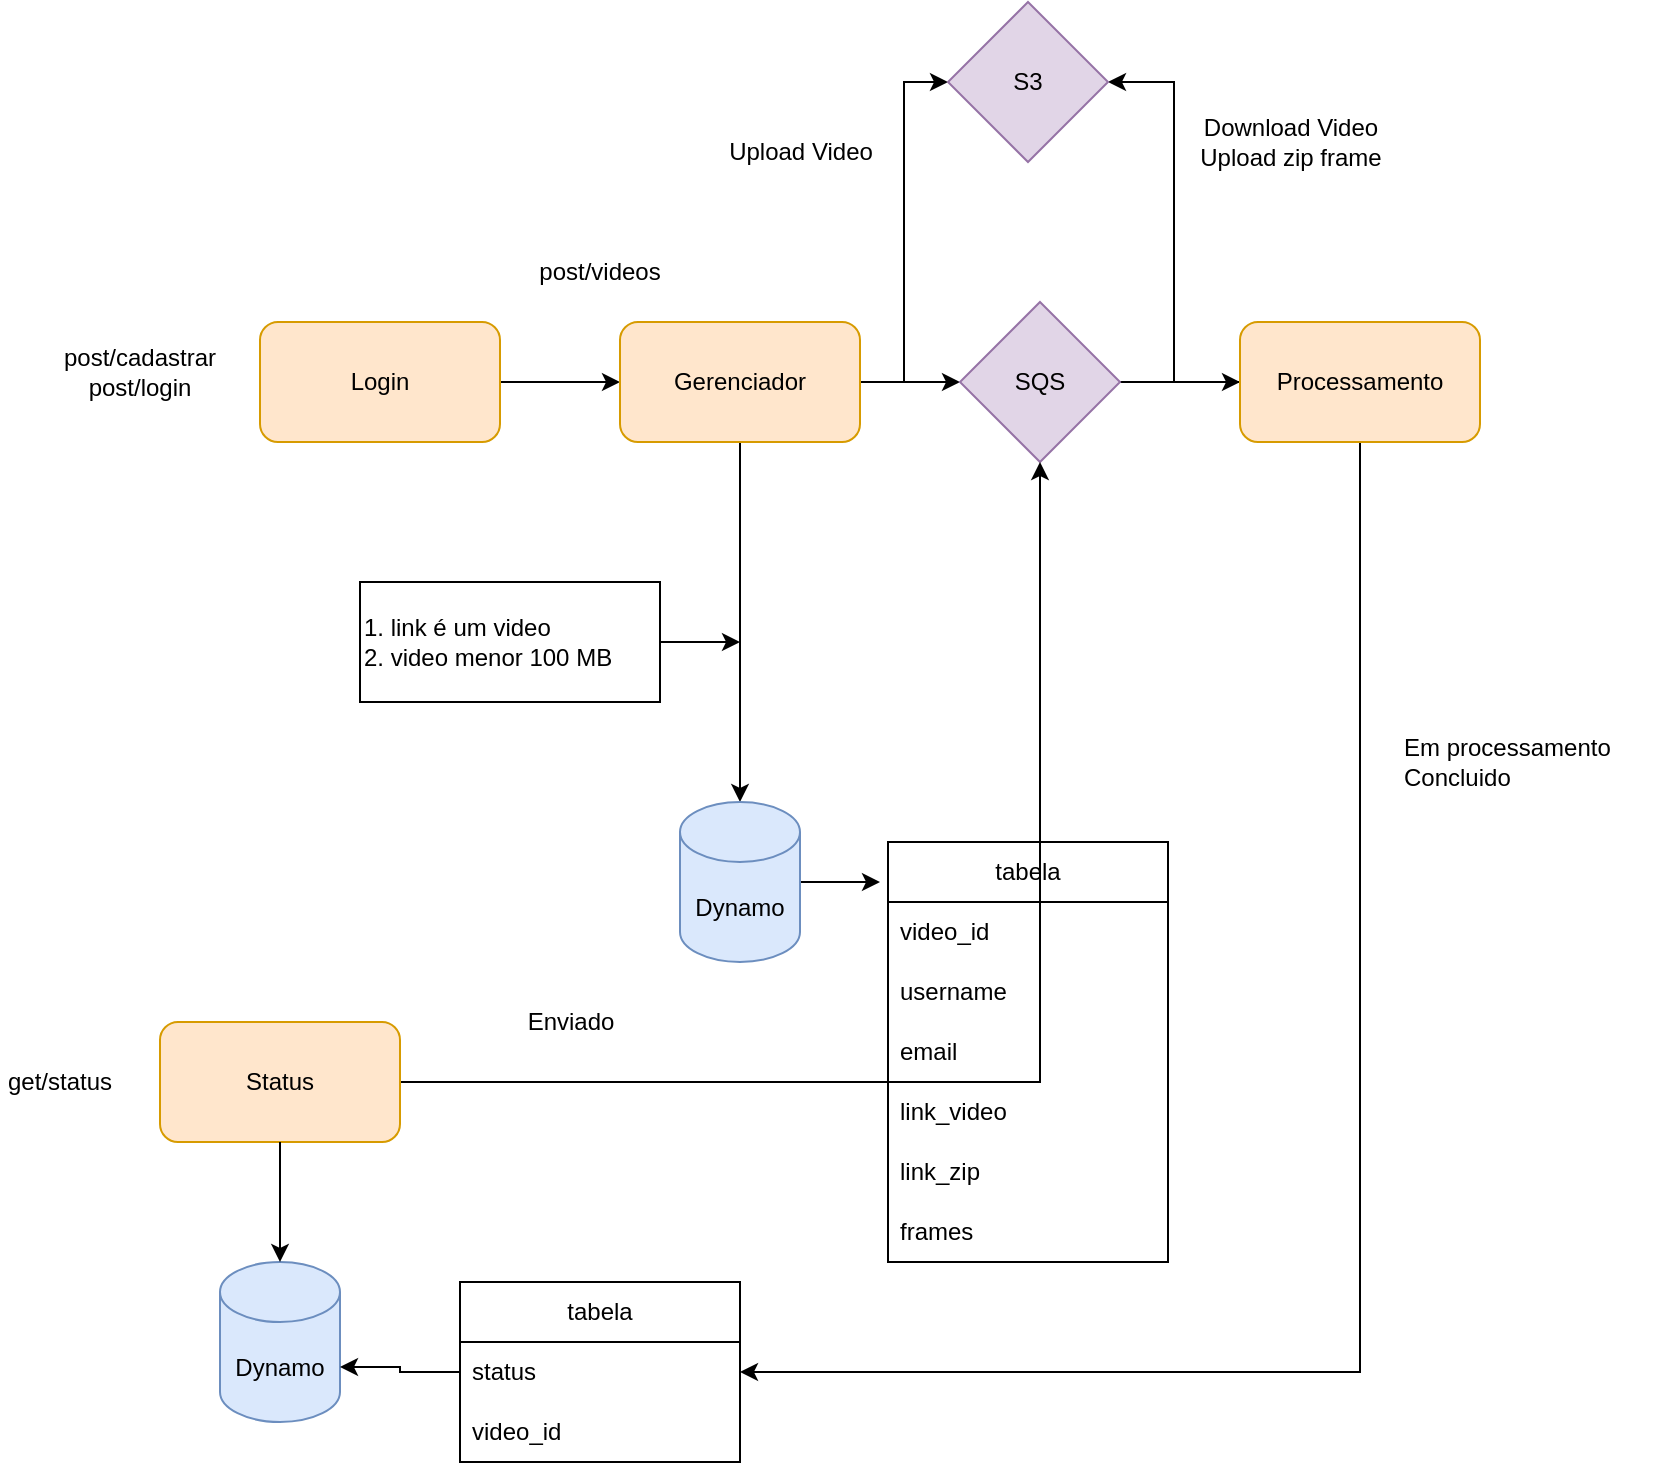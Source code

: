 <mxfile version="26.0.5" pages="2">
  <diagram name="Página-1" id="hU2aimg-9VWf2q05FNCF">
    <mxGraphModel dx="2876" dy="1103" grid="1" gridSize="10" guides="1" tooltips="1" connect="1" arrows="1" fold="1" page="1" pageScale="1" pageWidth="827" pageHeight="1169" math="0" shadow="0">
      <root>
        <mxCell id="0" />
        <mxCell id="1" parent="0" />
        <mxCell id="t2qcVbbOES4YKxxobR3s-5" style="edgeStyle=orthogonalEdgeStyle;rounded=0;orthogonalLoop=1;jettySize=auto;html=1;entryX=0;entryY=0.5;entryDx=0;entryDy=0;" edge="1" parent="1" source="t2qcVbbOES4YKxxobR3s-1" target="t2qcVbbOES4YKxxobR3s-3">
          <mxGeometry relative="1" as="geometry" />
        </mxCell>
        <mxCell id="t2qcVbbOES4YKxxobR3s-1" value="Login" style="rounded=1;whiteSpace=wrap;html=1;fillColor=#ffe6cc;strokeColor=#d79b00;" vertex="1" parent="1">
          <mxGeometry x="100" y="220" width="120" height="60" as="geometry" />
        </mxCell>
        <mxCell id="t2qcVbbOES4YKxxobR3s-8" style="edgeStyle=orthogonalEdgeStyle;rounded=0;orthogonalLoop=1;jettySize=auto;html=1;" edge="1" parent="1" source="t2qcVbbOES4YKxxobR3s-3" target="t2qcVbbOES4YKxxobR3s-7">
          <mxGeometry relative="1" as="geometry" />
        </mxCell>
        <mxCell id="t2qcVbbOES4YKxxobR3s-10" style="edgeStyle=orthogonalEdgeStyle;rounded=0;orthogonalLoop=1;jettySize=auto;html=1;" edge="1" parent="1" source="t2qcVbbOES4YKxxobR3s-3" target="t2qcVbbOES4YKxxobR3s-9">
          <mxGeometry relative="1" as="geometry" />
        </mxCell>
        <mxCell id="t2qcVbbOES4YKxxobR3s-32" style="edgeStyle=orthogonalEdgeStyle;rounded=0;orthogonalLoop=1;jettySize=auto;html=1;entryX=0;entryY=0.5;entryDx=0;entryDy=0;" edge="1" parent="1" source="t2qcVbbOES4YKxxobR3s-3" target="t2qcVbbOES4YKxxobR3s-31">
          <mxGeometry relative="1" as="geometry" />
        </mxCell>
        <mxCell id="t2qcVbbOES4YKxxobR3s-3" value="Gerenciador" style="rounded=1;whiteSpace=wrap;html=1;fillColor=#ffe6cc;strokeColor=#d79b00;" vertex="1" parent="1">
          <mxGeometry x="280" y="220" width="120" height="60" as="geometry" />
        </mxCell>
        <mxCell id="t2qcVbbOES4YKxxobR3s-12" style="edgeStyle=orthogonalEdgeStyle;rounded=0;orthogonalLoop=1;jettySize=auto;html=1;entryX=0;entryY=0.5;entryDx=0;entryDy=0;" edge="1" parent="1" source="t2qcVbbOES4YKxxobR3s-7" target="t2qcVbbOES4YKxxobR3s-11">
          <mxGeometry relative="1" as="geometry" />
        </mxCell>
        <mxCell id="t2qcVbbOES4YKxxobR3s-7" value="SQS" style="rhombus;whiteSpace=wrap;html=1;fillColor=#e1d5e7;strokeColor=#9673a6;" vertex="1" parent="1">
          <mxGeometry x="450" y="210" width="80" height="80" as="geometry" />
        </mxCell>
        <mxCell id="t2qcVbbOES4YKxxobR3s-21" style="edgeStyle=orthogonalEdgeStyle;rounded=0;orthogonalLoop=1;jettySize=auto;html=1;" edge="1" parent="1" source="t2qcVbbOES4YKxxobR3s-9">
          <mxGeometry relative="1" as="geometry">
            <mxPoint x="410" y="500" as="targetPoint" />
          </mxGeometry>
        </mxCell>
        <mxCell id="t2qcVbbOES4YKxxobR3s-9" value="Dynamo" style="shape=cylinder3;whiteSpace=wrap;html=1;boundedLbl=1;backgroundOutline=1;size=15;fillColor=#dae8fc;strokeColor=#6c8ebf;" vertex="1" parent="1">
          <mxGeometry x="310" y="460" width="60" height="80" as="geometry" />
        </mxCell>
        <mxCell id="t2qcVbbOES4YKxxobR3s-33" style="edgeStyle=orthogonalEdgeStyle;rounded=0;orthogonalLoop=1;jettySize=auto;html=1;entryX=1;entryY=0.5;entryDx=0;entryDy=0;" edge="1" parent="1" source="t2qcVbbOES4YKxxobR3s-11" target="t2qcVbbOES4YKxxobR3s-31">
          <mxGeometry relative="1" as="geometry" />
        </mxCell>
        <mxCell id="CV2A9cwcSqJiaul9DYLn-16" style="edgeStyle=orthogonalEdgeStyle;rounded=0;orthogonalLoop=1;jettySize=auto;html=1;" edge="1" parent="1" source="t2qcVbbOES4YKxxobR3s-11" target="CV2A9cwcSqJiaul9DYLn-13">
          <mxGeometry relative="1" as="geometry" />
        </mxCell>
        <mxCell id="t2qcVbbOES4YKxxobR3s-11" value="Processamento" style="rounded=1;whiteSpace=wrap;html=1;fillColor=#ffe6cc;strokeColor=#d79b00;" vertex="1" parent="1">
          <mxGeometry x="590" y="220" width="120" height="60" as="geometry" />
        </mxCell>
        <mxCell id="t2qcVbbOES4YKxxobR3s-13" value="tabela" style="swimlane;fontStyle=0;childLayout=stackLayout;horizontal=1;startSize=30;horizontalStack=0;resizeParent=1;resizeParentMax=0;resizeLast=0;collapsible=1;marginBottom=0;whiteSpace=wrap;html=1;" vertex="1" parent="1">
          <mxGeometry x="414" y="480" width="140" height="210" as="geometry" />
        </mxCell>
        <mxCell id="t2qcVbbOES4YKxxobR3s-25" value="video_id" style="text;strokeColor=none;fillColor=none;align=left;verticalAlign=middle;spacingLeft=4;spacingRight=4;overflow=hidden;points=[[0,0.5],[1,0.5]];portConstraint=eastwest;rotatable=0;whiteSpace=wrap;html=1;" vertex="1" parent="t2qcVbbOES4YKxxobR3s-13">
          <mxGeometry y="30" width="140" height="30" as="geometry" />
        </mxCell>
        <mxCell id="t2qcVbbOES4YKxxobR3s-16" value="username" style="text;strokeColor=none;fillColor=none;align=left;verticalAlign=middle;spacingLeft=4;spacingRight=4;overflow=hidden;points=[[0,0.5],[1,0.5]];portConstraint=eastwest;rotatable=0;whiteSpace=wrap;html=1;" vertex="1" parent="t2qcVbbOES4YKxxobR3s-13">
          <mxGeometry y="60" width="140" height="30" as="geometry" />
        </mxCell>
        <mxCell id="t2qcVbbOES4YKxxobR3s-14" value="email" style="text;strokeColor=none;fillColor=none;align=left;verticalAlign=middle;spacingLeft=4;spacingRight=4;overflow=hidden;points=[[0,0.5],[1,0.5]];portConstraint=eastwest;rotatable=0;whiteSpace=wrap;html=1;" vertex="1" parent="t2qcVbbOES4YKxxobR3s-13">
          <mxGeometry y="90" width="140" height="30" as="geometry" />
        </mxCell>
        <mxCell id="t2qcVbbOES4YKxxobR3s-15" value="link_video" style="text;strokeColor=none;fillColor=none;align=left;verticalAlign=middle;spacingLeft=4;spacingRight=4;overflow=hidden;points=[[0,0.5],[1,0.5]];portConstraint=eastwest;rotatable=0;whiteSpace=wrap;html=1;" vertex="1" parent="t2qcVbbOES4YKxxobR3s-13">
          <mxGeometry y="120" width="140" height="30" as="geometry" />
        </mxCell>
        <mxCell id="CV2A9cwcSqJiaul9DYLn-1" value="link_zip" style="text;strokeColor=none;fillColor=none;align=left;verticalAlign=middle;spacingLeft=4;spacingRight=4;overflow=hidden;points=[[0,0.5],[1,0.5]];portConstraint=eastwest;rotatable=0;whiteSpace=wrap;html=1;" vertex="1" parent="t2qcVbbOES4YKxxobR3s-13">
          <mxGeometry y="150" width="140" height="30" as="geometry" />
        </mxCell>
        <mxCell id="t2qcVbbOES4YKxxobR3s-24" value="frames" style="text;strokeColor=none;fillColor=none;align=left;verticalAlign=middle;spacingLeft=4;spacingRight=4;overflow=hidden;points=[[0,0.5],[1,0.5]];portConstraint=eastwest;rotatable=0;whiteSpace=wrap;html=1;" vertex="1" parent="t2qcVbbOES4YKxxobR3s-13">
          <mxGeometry y="180" width="140" height="30" as="geometry" />
        </mxCell>
        <mxCell id="t2qcVbbOES4YKxxobR3s-29" style="edgeStyle=orthogonalEdgeStyle;rounded=0;orthogonalLoop=1;jettySize=auto;html=1;" edge="1" parent="1" source="t2qcVbbOES4YKxxobR3s-28">
          <mxGeometry relative="1" as="geometry">
            <mxPoint x="340" y="380" as="targetPoint" />
          </mxGeometry>
        </mxCell>
        <mxCell id="t2qcVbbOES4YKxxobR3s-28" value="1. link é um video&lt;div&gt;2. video menor 100 MB&lt;/div&gt;" style="rounded=0;whiteSpace=wrap;html=1;align=left;" vertex="1" parent="1">
          <mxGeometry x="150" y="350" width="150" height="60" as="geometry" />
        </mxCell>
        <mxCell id="t2qcVbbOES4YKxxobR3s-31" value="S3" style="rhombus;whiteSpace=wrap;html=1;fillColor=#e1d5e7;strokeColor=#9673a6;" vertex="1" parent="1">
          <mxGeometry x="444" y="60" width="80" height="80" as="geometry" />
        </mxCell>
        <mxCell id="t2qcVbbOES4YKxxobR3s-34" value="Upload Video" style="text;html=1;align=center;verticalAlign=middle;resizable=0;points=[];autosize=1;strokeColor=none;fillColor=none;" vertex="1" parent="1">
          <mxGeometry x="320" y="120" width="100" height="30" as="geometry" />
        </mxCell>
        <mxCell id="t2qcVbbOES4YKxxobR3s-35" value="Download Video&lt;div&gt;Upload zip frame&lt;/div&gt;" style="text;html=1;align=center;verticalAlign=middle;resizable=0;points=[];autosize=1;strokeColor=none;fillColor=none;" vertex="1" parent="1">
          <mxGeometry x="560" y="110" width="110" height="40" as="geometry" />
        </mxCell>
        <mxCell id="CV2A9cwcSqJiaul9DYLn-25" style="edgeStyle=orthogonalEdgeStyle;rounded=0;orthogonalLoop=1;jettySize=auto;html=1;" edge="1" parent="1" source="CV2A9cwcSqJiaul9DYLn-2" target="t2qcVbbOES4YKxxobR3s-7">
          <mxGeometry relative="1" as="geometry">
            <Array as="points">
              <mxPoint x="490" y="600" />
            </Array>
          </mxGeometry>
        </mxCell>
        <mxCell id="CV2A9cwcSqJiaul9DYLn-2" value="Status" style="rounded=1;whiteSpace=wrap;html=1;fillColor=#ffe6cc;strokeColor=#d79b00;" vertex="1" parent="1">
          <mxGeometry x="50" y="570" width="120" height="60" as="geometry" />
        </mxCell>
        <mxCell id="CV2A9cwcSqJiaul9DYLn-4" value="Dynamo" style="shape=cylinder3;whiteSpace=wrap;html=1;boundedLbl=1;backgroundOutline=1;size=15;fillColor=#dae8fc;strokeColor=#6c8ebf;" vertex="1" parent="1">
          <mxGeometry x="80" y="690" width="60" height="80" as="geometry" />
        </mxCell>
        <mxCell id="CV2A9cwcSqJiaul9DYLn-5" style="edgeStyle=orthogonalEdgeStyle;rounded=0;orthogonalLoop=1;jettySize=auto;html=1;entryX=0.5;entryY=0;entryDx=0;entryDy=0;entryPerimeter=0;" edge="1" parent="1" source="CV2A9cwcSqJiaul9DYLn-2" target="CV2A9cwcSqJiaul9DYLn-4">
          <mxGeometry relative="1" as="geometry" />
        </mxCell>
        <mxCell id="CV2A9cwcSqJiaul9DYLn-6" value="tabela" style="swimlane;fontStyle=0;childLayout=stackLayout;horizontal=1;startSize=30;horizontalStack=0;resizeParent=1;resizeParentMax=0;resizeLast=0;collapsible=1;marginBottom=0;whiteSpace=wrap;html=1;" vertex="1" parent="1">
          <mxGeometry x="200" y="700" width="140" height="90" as="geometry" />
        </mxCell>
        <mxCell id="CV2A9cwcSqJiaul9DYLn-13" value="status" style="text;strokeColor=none;fillColor=none;align=left;verticalAlign=middle;spacingLeft=4;spacingRight=4;overflow=hidden;points=[[0,0.5],[1,0.5]];portConstraint=eastwest;rotatable=0;whiteSpace=wrap;html=1;" vertex="1" parent="CV2A9cwcSqJiaul9DYLn-6">
          <mxGeometry y="30" width="140" height="30" as="geometry" />
        </mxCell>
        <mxCell id="CV2A9cwcSqJiaul9DYLn-7" value="video_id" style="text;strokeColor=none;fillColor=none;align=left;verticalAlign=middle;spacingLeft=4;spacingRight=4;overflow=hidden;points=[[0,0.5],[1,0.5]];portConstraint=eastwest;rotatable=0;whiteSpace=wrap;html=1;" vertex="1" parent="CV2A9cwcSqJiaul9DYLn-6">
          <mxGeometry y="60" width="140" height="30" as="geometry" />
        </mxCell>
        <mxCell id="CV2A9cwcSqJiaul9DYLn-17" value="Em processamento&lt;div&gt;Concluido&lt;/div&gt;" style="text;html=1;align=left;verticalAlign=middle;resizable=0;points=[];autosize=1;strokeColor=none;fillColor=none;" vertex="1" parent="1">
          <mxGeometry x="670" y="420" width="130" height="40" as="geometry" />
        </mxCell>
        <mxCell id="CV2A9cwcSqJiaul9DYLn-19" value="Enviado" style="text;html=1;align=center;verticalAlign=middle;resizable=0;points=[];autosize=1;strokeColor=none;fillColor=none;" vertex="1" parent="1">
          <mxGeometry x="220" y="555" width="70" height="30" as="geometry" />
        </mxCell>
        <mxCell id="CV2A9cwcSqJiaul9DYLn-20" value="post/cadastrar&lt;div&gt;post/login&lt;/div&gt;" style="text;html=1;align=center;verticalAlign=middle;whiteSpace=wrap;rounded=0;" vertex="1" parent="1">
          <mxGeometry x="10" y="230" width="60" height="30" as="geometry" />
        </mxCell>
        <mxCell id="CV2A9cwcSqJiaul9DYLn-21" value="get/status" style="text;html=1;align=center;verticalAlign=middle;whiteSpace=wrap;rounded=0;" vertex="1" parent="1">
          <mxGeometry x="-30" y="585" width="60" height="30" as="geometry" />
        </mxCell>
        <mxCell id="CV2A9cwcSqJiaul9DYLn-22" value="post/videos" style="text;html=1;align=center;verticalAlign=middle;whiteSpace=wrap;rounded=0;" vertex="1" parent="1">
          <mxGeometry x="240" y="180" width="60" height="30" as="geometry" />
        </mxCell>
        <mxCell id="CV2A9cwcSqJiaul9DYLn-23" style="edgeStyle=orthogonalEdgeStyle;rounded=0;orthogonalLoop=1;jettySize=auto;html=1;entryX=1;entryY=0;entryDx=0;entryDy=52.5;entryPerimeter=0;" edge="1" parent="1" source="CV2A9cwcSqJiaul9DYLn-6" target="CV2A9cwcSqJiaul9DYLn-4">
          <mxGeometry relative="1" as="geometry" />
        </mxCell>
      </root>
    </mxGraphModel>
  </diagram>
  <diagram id="EZawtYNF68VSMWxZlBjT" name="Página-2">
    <mxGraphModel dx="1434" dy="772" grid="1" gridSize="10" guides="1" tooltips="1" connect="1" arrows="1" fold="1" page="1" pageScale="1" pageWidth="827" pageHeight="1169" math="0" shadow="0">
      <root>
        <mxCell id="0" />
        <mxCell id="1" parent="0" />
        <mxCell id="DluhDmo3DuX1LPHgDLEV-8" style="edgeStyle=orthogonalEdgeStyle;rounded=0;orthogonalLoop=1;jettySize=auto;html=1;" edge="1" parent="1" source="RZQnzDWqJJKhdANxtVIL-1" target="DluhDmo3DuX1LPHgDLEV-6">
          <mxGeometry relative="1" as="geometry" />
        </mxCell>
        <mxCell id="3x4Obv9TvaaAjI97GS3h-23" value="Realiza Login&lt;div&gt;&lt;br&gt;&lt;/div&gt;" style="edgeLabel;html=1;align=center;verticalAlign=middle;resizable=0;points=[];" vertex="1" connectable="0" parent="DluhDmo3DuX1LPHgDLEV-8">
          <mxGeometry x="-0.105" relative="1" as="geometry">
            <mxPoint as="offset" />
          </mxGeometry>
        </mxCell>
        <mxCell id="3x4Obv9TvaaAjI97GS3h-24" value="Recebe Token" style="edgeLabel;html=1;align=center;verticalAlign=middle;resizable=0;points=[];" vertex="1" connectable="0" parent="DluhDmo3DuX1LPHgDLEV-8">
          <mxGeometry x="0.094" y="-2" relative="1" as="geometry">
            <mxPoint as="offset" />
          </mxGeometry>
        </mxCell>
        <mxCell id="RZQnzDWqJJKhdANxtVIL-1" value="Amazon API Gateway" style="sketch=0;points=[[0,0,0],[0.25,0,0],[0.5,0,0],[0.75,0,0],[1,0,0],[0,1,0],[0.25,1,0],[0.5,1,0],[0.75,1,0],[1,1,0],[0,0.25,0],[0,0.5,0],[0,0.75,0],[1,0.25,0],[1,0.5,0],[1,0.75,0]];outlineConnect=0;fontColor=#232F3E;fillColor=#E7157B;strokeColor=#ffffff;dashed=0;verticalLabelPosition=bottom;verticalAlign=top;align=center;html=1;fontSize=12;fontStyle=0;aspect=fixed;shape=mxgraph.aws4.resourceIcon;resIcon=mxgraph.aws4.api_gateway;" vertex="1" parent="1">
          <mxGeometry x="100" y="80" width="78" height="78" as="geometry" />
        </mxCell>
        <mxCell id="RZQnzDWqJJKhdANxtVIL-2" value="Lambda Register" style="sketch=0;points=[[0,0,0],[0.25,0,0],[0.5,0,0],[0.75,0,0],[1,0,0],[0,1,0],[0.25,1,0],[0.5,1,0],[0.75,1,0],[1,1,0],[0,0.25,0],[0,0.5,0],[0,0.75,0],[1,0.25,0],[1,0.5,0],[1,0.75,0]];outlineConnect=0;fontColor=#232F3E;fillColor=#ED7100;strokeColor=#ffffff;dashed=0;verticalLabelPosition=bottom;verticalAlign=top;align=center;html=1;fontSize=12;fontStyle=0;aspect=fixed;shape=mxgraph.aws4.resourceIcon;resIcon=mxgraph.aws4.lambda;" vertex="1" parent="1">
          <mxGeometry x="320" y="20" width="78" height="78" as="geometry" />
        </mxCell>
        <mxCell id="DluhDmo3DuX1LPHgDLEV-1" value="Lambda Manage" style="sketch=0;points=[[0,0,0],[0.25,0,0],[0.5,0,0],[0.75,0,0],[1,0,0],[0,1,0],[0.25,1,0],[0.5,1,0],[0.75,1,0],[1,1,0],[0,0.25,0],[0,0.5,0],[0,0.75,0],[1,0.25,0],[1,0.5,0],[1,0.75,0]];outlineConnect=0;fontColor=#232F3E;fillColor=#ED7100;strokeColor=#ffffff;dashed=0;verticalLabelPosition=bottom;verticalAlign=top;align=center;html=1;fontSize=12;fontStyle=0;aspect=fixed;shape=mxgraph.aws4.resourceIcon;resIcon=mxgraph.aws4.lambda;" vertex="1" parent="1">
          <mxGeometry x="320" y="460" width="78" height="78" as="geometry" />
        </mxCell>
        <mxCell id="DluhDmo3DuX1LPHgDLEV-2" value="Cognito User Pool" style="sketch=0;points=[[0,0,0],[0.25,0,0],[0.5,0,0],[0.75,0,0],[1,0,0],[0,1,0],[0.25,1,0],[0.5,1,0],[0.75,1,0],[1,1,0],[0,0.25,0],[0,0.5,0],[0,0.75,0],[1,0.25,0],[1,0.5,0],[1,0.75,0]];outlineConnect=0;fontColor=#232F3E;fillColor=#DD344C;strokeColor=#ffffff;dashed=0;verticalLabelPosition=bottom;verticalAlign=top;align=center;html=1;fontSize=12;fontStyle=0;aspect=fixed;shape=mxgraph.aws4.resourceIcon;resIcon=mxgraph.aws4.cognito;" vertex="1" parent="1">
          <mxGeometry x="490" y="20" width="78" height="78" as="geometry" />
        </mxCell>
        <mxCell id="DluhDmo3DuX1LPHgDLEV-4" style="edgeStyle=orthogonalEdgeStyle;rounded=0;orthogonalLoop=1;jettySize=auto;html=1;entryX=0;entryY=0.5;entryDx=0;entryDy=0;entryPerimeter=0;" edge="1" parent="1" source="RZQnzDWqJJKhdANxtVIL-2" target="DluhDmo3DuX1LPHgDLEV-2">
          <mxGeometry relative="1" as="geometry" />
        </mxCell>
        <mxCell id="bpNsUrX1ALl57A5IqLrM-3" value="Cadastra" style="edgeLabel;html=1;align=center;verticalAlign=middle;resizable=0;points=[];" vertex="1" connectable="0" parent="DluhDmo3DuX1LPHgDLEV-4">
          <mxGeometry x="-0.152" y="2" relative="1" as="geometry">
            <mxPoint as="offset" />
          </mxGeometry>
        </mxCell>
        <mxCell id="DluhDmo3DuX1LPHgDLEV-10" style="edgeStyle=orthogonalEdgeStyle;rounded=0;orthogonalLoop=1;jettySize=auto;html=1;" edge="1" parent="1" source="DluhDmo3DuX1LPHgDLEV-6" target="DluhDmo3DuX1LPHgDLEV-9">
          <mxGeometry relative="1" as="geometry" />
        </mxCell>
        <mxCell id="bpNsUrX1ALl57A5IqLrM-4" value="Consulta" style="edgeLabel;html=1;align=center;verticalAlign=middle;resizable=0;points=[];" vertex="1" connectable="0" parent="DluhDmo3DuX1LPHgDLEV-10">
          <mxGeometry x="0.065" relative="1" as="geometry">
            <mxPoint as="offset" />
          </mxGeometry>
        </mxCell>
        <mxCell id="DluhDmo3DuX1LPHgDLEV-6" value="Lambda Login" style="sketch=0;points=[[0,0,0],[0.25,0,0],[0.5,0,0],[0.75,0,0],[1,0,0],[0,1,0],[0.25,1,0],[0.5,1,0],[0.75,1,0],[1,1,0],[0,0.25,0],[0,0.5,0],[0,0.75,0],[1,0.25,0],[1,0.5,0],[1,0.75,0]];outlineConnect=0;fontColor=#232F3E;fillColor=#ED7100;strokeColor=#ffffff;dashed=0;verticalLabelPosition=bottom;verticalAlign=top;align=center;html=1;fontSize=12;fontStyle=0;aspect=fixed;shape=mxgraph.aws4.resourceIcon;resIcon=mxgraph.aws4.lambda;" vertex="1" parent="1">
          <mxGeometry x="320" y="130" width="78" height="78" as="geometry" />
        </mxCell>
        <mxCell id="DluhDmo3DuX1LPHgDLEV-7" style="edgeStyle=orthogonalEdgeStyle;rounded=0;orthogonalLoop=1;jettySize=auto;html=1;entryX=0;entryY=0.5;entryDx=0;entryDy=0;entryPerimeter=0;" edge="1" parent="1" source="RZQnzDWqJJKhdANxtVIL-1" target="RZQnzDWqJJKhdANxtVIL-2">
          <mxGeometry relative="1" as="geometry" />
        </mxCell>
        <mxCell id="3x4Obv9TvaaAjI97GS3h-22" value="Realiza Cadastro" style="edgeLabel;html=1;align=center;verticalAlign=middle;resizable=0;points=[];" vertex="1" connectable="0" parent="DluhDmo3DuX1LPHgDLEV-7">
          <mxGeometry x="0.11" y="-2" relative="1" as="geometry">
            <mxPoint as="offset" />
          </mxGeometry>
        </mxCell>
        <mxCell id="DluhDmo3DuX1LPHgDLEV-9" value="Cognito User Pool" style="sketch=0;points=[[0,0,0],[0.25,0,0],[0.5,0,0],[0.75,0,0],[1,0,0],[0,1,0],[0.25,1,0],[0.5,1,0],[0.75,1,0],[1,1,0],[0,0.25,0],[0,0.5,0],[0,0.75,0],[1,0.25,0],[1,0.5,0],[1,0.75,0]];outlineConnect=0;fontColor=#232F3E;fillColor=#DD344C;strokeColor=#ffffff;dashed=0;verticalLabelPosition=bottom;verticalAlign=top;align=center;html=1;fontSize=12;fontStyle=0;aspect=fixed;shape=mxgraph.aws4.resourceIcon;resIcon=mxgraph.aws4.cognito;" vertex="1" parent="1">
          <mxGeometry x="490" y="130" width="78" height="78" as="geometry" />
        </mxCell>
        <mxCell id="DluhDmo3DuX1LPHgDLEV-17" style="edgeStyle=orthogonalEdgeStyle;rounded=0;orthogonalLoop=1;jettySize=auto;html=1;" edge="1" parent="1" source="DluhDmo3DuX1LPHgDLEV-12" target="DluhDmo3DuX1LPHgDLEV-1">
          <mxGeometry relative="1" as="geometry" />
        </mxCell>
        <mxCell id="3x4Obv9TvaaAjI97GS3h-21" value="Enviar Video/Params" style="edgeLabel;html=1;align=center;verticalAlign=middle;resizable=0;points=[];" vertex="1" connectable="0" parent="DluhDmo3DuX1LPHgDLEV-17">
          <mxGeometry x="-0.23" y="-2" relative="1" as="geometry">
            <mxPoint x="9" as="offset" />
          </mxGeometry>
        </mxCell>
        <mxCell id="DluhDmo3DuX1LPHgDLEV-12" value="Amazon API Gateway" style="sketch=0;points=[[0,0,0],[0.25,0,0],[0.5,0,0],[0.75,0,0],[1,0,0],[0,1,0],[0.25,1,0],[0.5,1,0],[0.75,1,0],[1,1,0],[0,0.25,0],[0,0.5,0],[0,0.75,0],[1,0.25,0],[1,0.5,0],[1,0.75,0]];outlineConnect=0;fontColor=#232F3E;fillColor=#E7157B;strokeColor=#ffffff;dashed=0;verticalLabelPosition=bottom;verticalAlign=top;align=center;html=1;fontSize=12;fontStyle=0;aspect=fixed;shape=mxgraph.aws4.resourceIcon;resIcon=mxgraph.aws4.api_gateway;" vertex="1" parent="1">
          <mxGeometry x="100" y="460" width="78" height="78" as="geometry" />
        </mxCell>
        <mxCell id="DluhDmo3DuX1LPHgDLEV-13" value="Dynamo UserRequest" style="outlineConnect=0;dashed=0;verticalLabelPosition=bottom;verticalAlign=top;align=center;html=1;shape=mxgraph.aws3.dynamo_db;fillColor=#2E73B8;gradientColor=none;" vertex="1" parent="1">
          <mxGeometry x="323" y="610" width="72" height="81" as="geometry" />
        </mxCell>
        <mxCell id="DluhDmo3DuX1LPHgDLEV-14" style="edgeStyle=orthogonalEdgeStyle;rounded=0;orthogonalLoop=1;jettySize=auto;html=1;entryX=0.5;entryY=0;entryDx=0;entryDy=0;entryPerimeter=0;" edge="1" parent="1" source="DluhDmo3DuX1LPHgDLEV-1" target="DluhDmo3DuX1LPHgDLEV-13">
          <mxGeometry relative="1" as="geometry" />
        </mxCell>
        <mxCell id="DluhDmo3DuX1LPHgDLEV-16" value="S3 Video/Links" style="sketch=0;points=[[0,0,0],[0.25,0,0],[0.5,0,0],[0.75,0,0],[1,0,0],[0,1,0],[0.25,1,0],[0.5,1,0],[0.75,1,0],[1,1,0],[0,0.25,0],[0,0.5,0],[0,0.75,0],[1,0.25,0],[1,0.5,0],[1,0.75,0]];outlineConnect=0;fontColor=#232F3E;fillColor=#7AA116;strokeColor=#ffffff;dashed=0;verticalLabelPosition=bottom;verticalAlign=top;align=center;html=1;fontSize=12;fontStyle=0;aspect=fixed;shape=mxgraph.aws4.resourceIcon;resIcon=mxgraph.aws4.s3;" vertex="1" parent="1">
          <mxGeometry x="480" y="290" width="78" height="78" as="geometry" />
        </mxCell>
        <mxCell id="NWi8Z0vpbhwopRMBbocC-1" value="SQS" style="sketch=0;points=[[0,0,0],[0.25,0,0],[0.5,0,0],[0.75,0,0],[1,0,0],[0,1,0],[0.25,1,0],[0.5,1,0],[0.75,1,0],[1,1,0],[0,0.25,0],[0,0.5,0],[0,0.75,0],[1,0.25,0],[1,0.5,0],[1,0.75,0]];outlineConnect=0;fontColor=#232F3E;fillColor=#E7157B;strokeColor=#ffffff;dashed=0;verticalLabelPosition=bottom;verticalAlign=top;align=center;html=1;fontSize=12;fontStyle=0;aspect=fixed;shape=mxgraph.aws4.resourceIcon;resIcon=mxgraph.aws4.sqs;" vertex="1" parent="1">
          <mxGeometry x="480" y="460" width="78" height="78" as="geometry" />
        </mxCell>
        <mxCell id="NWi8Z0vpbhwopRMBbocC-2" style="edgeStyle=orthogonalEdgeStyle;rounded=0;orthogonalLoop=1;jettySize=auto;html=1;entryX=0;entryY=0.5;entryDx=0;entryDy=0;entryPerimeter=0;" edge="1" parent="1" source="DluhDmo3DuX1LPHgDLEV-1" target="NWi8Z0vpbhwopRMBbocC-1">
          <mxGeometry relative="1" as="geometry" />
        </mxCell>
        <mxCell id="bpNsUrX1ALl57A5IqLrM-8" value="Envia" style="edgeLabel;html=1;align=center;verticalAlign=middle;resizable=0;points=[];" vertex="1" connectable="0" parent="NWi8Z0vpbhwopRMBbocC-2">
          <mxGeometry x="-0.342" y="1" relative="1" as="geometry">
            <mxPoint as="offset" />
          </mxGeometry>
        </mxCell>
        <mxCell id="3x4Obv9TvaaAjI97GS3h-9" style="edgeStyle=orthogonalEdgeStyle;rounded=0;orthogonalLoop=1;jettySize=auto;html=1;entryX=1;entryY=0.5;entryDx=0;entryDy=0;entryPerimeter=0;" edge="1" parent="1" source="NWi8Z0vpbhwopRMBbocC-3" target="3x4Obv9TvaaAjI97GS3h-1">
          <mxGeometry relative="1" as="geometry">
            <mxPoint x="660" y="710" as="targetPoint" />
            <Array as="points">
              <mxPoint x="680" y="810" />
              <mxPoint x="558" y="810" />
            </Array>
          </mxGeometry>
        </mxCell>
        <mxCell id="3x4Obv9TvaaAjI97GS3h-11" value="Status: Processamento" style="edgeLabel;html=1;align=center;verticalAlign=middle;resizable=0;points=[];" vertex="1" connectable="0" parent="3x4Obv9TvaaAjI97GS3h-9">
          <mxGeometry x="-0.526" y="4" relative="1" as="geometry">
            <mxPoint as="offset" />
          </mxGeometry>
        </mxCell>
        <mxCell id="3x4Obv9TvaaAjI97GS3h-12" style="edgeStyle=orthogonalEdgeStyle;rounded=0;orthogonalLoop=1;jettySize=auto;html=1;" edge="1" parent="1" source="NWi8Z0vpbhwopRMBbocC-3" target="3x4Obv9TvaaAjI97GS3h-13">
          <mxGeometry relative="1" as="geometry">
            <mxPoint x="790" y="499" as="targetPoint" />
          </mxGeometry>
        </mxCell>
        <mxCell id="3x4Obv9TvaaAjI97GS3h-14" value="Envia Email" style="edgeLabel;html=1;align=center;verticalAlign=middle;resizable=0;points=[];" vertex="1" connectable="0" parent="3x4Obv9TvaaAjI97GS3h-12">
          <mxGeometry x="-0.283" relative="1" as="geometry">
            <mxPoint x="13" as="offset" />
          </mxGeometry>
        </mxCell>
        <mxCell id="NWi8Z0vpbhwopRMBbocC-3" value="Lambda Process" style="sketch=0;points=[[0,0,0],[0.25,0,0],[0.5,0,0],[0.75,0,0],[1,0,0],[0,1,0],[0.25,1,0],[0.5,1,0],[0.75,1,0],[1,1,0],[0,0.25,0],[0,0.5,0],[0,0.75,0],[1,0.25,0],[1,0.5,0],[1,0.75,0]];outlineConnect=0;fontColor=#232F3E;fillColor=#ED7100;strokeColor=#ffffff;dashed=0;verticalLabelPosition=bottom;verticalAlign=top;align=center;html=1;fontSize=12;fontStyle=0;aspect=fixed;shape=mxgraph.aws4.resourceIcon;resIcon=mxgraph.aws4.lambda;" vertex="1" parent="1">
          <mxGeometry x="640" y="460" width="78" height="78" as="geometry" />
        </mxCell>
        <mxCell id="NWi8Z0vpbhwopRMBbocC-4" style="edgeStyle=orthogonalEdgeStyle;rounded=0;orthogonalLoop=1;jettySize=auto;html=1;entryX=0;entryY=0.5;entryDx=0;entryDy=0;entryPerimeter=0;" edge="1" parent="1" source="NWi8Z0vpbhwopRMBbocC-1" target="NWi8Z0vpbhwopRMBbocC-3">
          <mxGeometry relative="1" as="geometry" />
        </mxCell>
        <mxCell id="bpNsUrX1ALl57A5IqLrM-9" value="Recebe" style="edgeLabel;html=1;align=center;verticalAlign=middle;resizable=0;points=[];" vertex="1" connectable="0" parent="NWi8Z0vpbhwopRMBbocC-4">
          <mxGeometry x="-0.171" y="-2" relative="1" as="geometry">
            <mxPoint as="offset" />
          </mxGeometry>
        </mxCell>
        <mxCell id="bpNsUrX1ALl57A5IqLrM-1" style="edgeStyle=orthogonalEdgeStyle;rounded=0;orthogonalLoop=1;jettySize=auto;html=1;entryX=0;entryY=0.5;entryDx=0;entryDy=0;entryPerimeter=0;" edge="1" parent="1" source="DluhDmo3DuX1LPHgDLEV-1" target="DluhDmo3DuX1LPHgDLEV-16">
          <mxGeometry relative="1" as="geometry">
            <Array as="points">
              <mxPoint x="360" y="329" />
            </Array>
          </mxGeometry>
        </mxCell>
        <mxCell id="bpNsUrX1ALl57A5IqLrM-5" value="Upload Video" style="edgeLabel;html=1;align=center;verticalAlign=middle;resizable=0;points=[];" vertex="1" connectable="0" parent="bpNsUrX1ALl57A5IqLrM-1">
          <mxGeometry x="-0.339" y="-4" relative="1" as="geometry">
            <mxPoint as="offset" />
          </mxGeometry>
        </mxCell>
        <mxCell id="bpNsUrX1ALl57A5IqLrM-2" style="edgeStyle=orthogonalEdgeStyle;rounded=0;orthogonalLoop=1;jettySize=auto;html=1;entryX=1;entryY=0.5;entryDx=0;entryDy=0;entryPerimeter=0;" edge="1" parent="1" source="NWi8Z0vpbhwopRMBbocC-3" target="DluhDmo3DuX1LPHgDLEV-16">
          <mxGeometry relative="1" as="geometry">
            <Array as="points">
              <mxPoint x="680" y="329" />
            </Array>
          </mxGeometry>
        </mxCell>
        <mxCell id="bpNsUrX1ALl57A5IqLrM-6" value="Upload Zip" style="edgeLabel;html=1;align=center;verticalAlign=middle;resizable=0;points=[];" vertex="1" connectable="0" parent="bpNsUrX1ALl57A5IqLrM-2">
          <mxGeometry x="-0.51" y="-2" relative="1" as="geometry">
            <mxPoint as="offset" />
          </mxGeometry>
        </mxCell>
        <mxCell id="bpNsUrX1ALl57A5IqLrM-7" value="Download" style="edgeLabel;html=1;align=center;verticalAlign=middle;resizable=0;points=[];" vertex="1" connectable="0" parent="bpNsUrX1ALl57A5IqLrM-2">
          <mxGeometry x="-0.352" y="1" relative="1" as="geometry">
            <mxPoint as="offset" />
          </mxGeometry>
        </mxCell>
        <mxCell id="3x4Obv9TvaaAjI97GS3h-16" style="edgeStyle=orthogonalEdgeStyle;rounded=0;orthogonalLoop=1;jettySize=auto;html=1;" edge="1" parent="1" source="3x4Obv9TvaaAjI97GS3h-1" target="3x4Obv9TvaaAjI97GS3h-15">
          <mxGeometry relative="1" as="geometry" />
        </mxCell>
        <mxCell id="3x4Obv9TvaaAjI97GS3h-1" value="Lambda Status" style="sketch=0;points=[[0,0,0],[0.25,0,0],[0.5,0,0],[0.75,0,0],[1,0,0],[0,1,0],[0.25,1,0],[0.5,1,0],[0.75,1,0],[1,1,0],[0,0.25,0],[0,0.5,0],[0,0.75,0],[1,0.25,0],[1,0.5,0],[1,0.75,0]];outlineConnect=0;fontColor=#232F3E;fillColor=#ED7100;strokeColor=#ffffff;dashed=0;verticalLabelPosition=bottom;verticalAlign=top;align=center;html=1;fontSize=12;fontStyle=0;aspect=fixed;shape=mxgraph.aws4.resourceIcon;resIcon=mxgraph.aws4.lambda;" vertex="1" parent="1">
          <mxGeometry x="480" y="780" width="78" height="78" as="geometry" />
        </mxCell>
        <mxCell id="3x4Obv9TvaaAjI97GS3h-2" style="edgeStyle=orthogonalEdgeStyle;rounded=0;orthogonalLoop=1;jettySize=auto;html=1;entryX=0.5;entryY=0;entryDx=0;entryDy=0;entryPerimeter=0;" edge="1" parent="1" source="NWi8Z0vpbhwopRMBbocC-1" target="3x4Obv9TvaaAjI97GS3h-1">
          <mxGeometry relative="1" as="geometry" />
        </mxCell>
        <mxCell id="3x4Obv9TvaaAjI97GS3h-3" value="Status: Enviado" style="edgeLabel;html=1;align=center;verticalAlign=middle;resizable=0;points=[];" vertex="1" connectable="0" parent="3x4Obv9TvaaAjI97GS3h-2">
          <mxGeometry x="-0.066" y="-1" relative="1" as="geometry">
            <mxPoint as="offset" />
          </mxGeometry>
        </mxCell>
        <mxCell id="3x4Obv9TvaaAjI97GS3h-13" value="" style="sketch=0;outlineConnect=0;fontColor=#232F3E;gradientColor=none;fillColor=#232F3D;strokeColor=none;dashed=0;verticalLabelPosition=bottom;verticalAlign=top;align=center;html=1;fontSize=12;fontStyle=0;aspect=fixed;pointerEvents=1;shape=mxgraph.aws4.email_2;" vertex="1" parent="1">
          <mxGeometry x="827" y="474.5" width="78" height="49" as="geometry" />
        </mxCell>
        <mxCell id="3x4Obv9TvaaAjI97GS3h-15" value="Dynamo Status" style="outlineConnect=0;dashed=0;verticalLabelPosition=bottom;verticalAlign=top;align=center;html=1;shape=mxgraph.aws3.dynamo_db;fillColor=#2E73B8;gradientColor=none;" vertex="1" parent="1">
          <mxGeometry x="483" y="930" width="72" height="81" as="geometry" />
        </mxCell>
        <mxCell id="3x4Obv9TvaaAjI97GS3h-19" style="edgeStyle=orthogonalEdgeStyle;rounded=0;orthogonalLoop=1;jettySize=auto;html=1;" edge="1" parent="1" source="3x4Obv9TvaaAjI97GS3h-17" target="3x4Obv9TvaaAjI97GS3h-1">
          <mxGeometry relative="1" as="geometry" />
        </mxCell>
        <mxCell id="3x4Obv9TvaaAjI97GS3h-20" value="Consultar Status" style="edgeLabel;html=1;align=center;verticalAlign=middle;resizable=0;points=[];" vertex="1" connectable="0" parent="3x4Obv9TvaaAjI97GS3h-19">
          <mxGeometry x="-0.225" y="-2" relative="1" as="geometry">
            <mxPoint as="offset" />
          </mxGeometry>
        </mxCell>
        <mxCell id="3x4Obv9TvaaAjI97GS3h-17" value="Amazon API Gateway" style="sketch=0;points=[[0,0,0],[0.25,0,0],[0.5,0,0],[0.75,0,0],[1,0,0],[0,1,0],[0.25,1,0],[0.5,1,0],[0.75,1,0],[1,1,0],[0,0.25,0],[0,0.5,0],[0,0.75,0],[1,0.25,0],[1,0.5,0],[1,0.75,0]];outlineConnect=0;fontColor=#232F3E;fillColor=#E7157B;strokeColor=#ffffff;dashed=0;verticalLabelPosition=bottom;verticalAlign=top;align=center;html=1;fontSize=12;fontStyle=0;aspect=fixed;shape=mxgraph.aws4.resourceIcon;resIcon=mxgraph.aws4.api_gateway;" vertex="1" parent="1">
          <mxGeometry x="242" y="780" width="78" height="78" as="geometry" />
        </mxCell>
      </root>
    </mxGraphModel>
  </diagram>
</mxfile>
